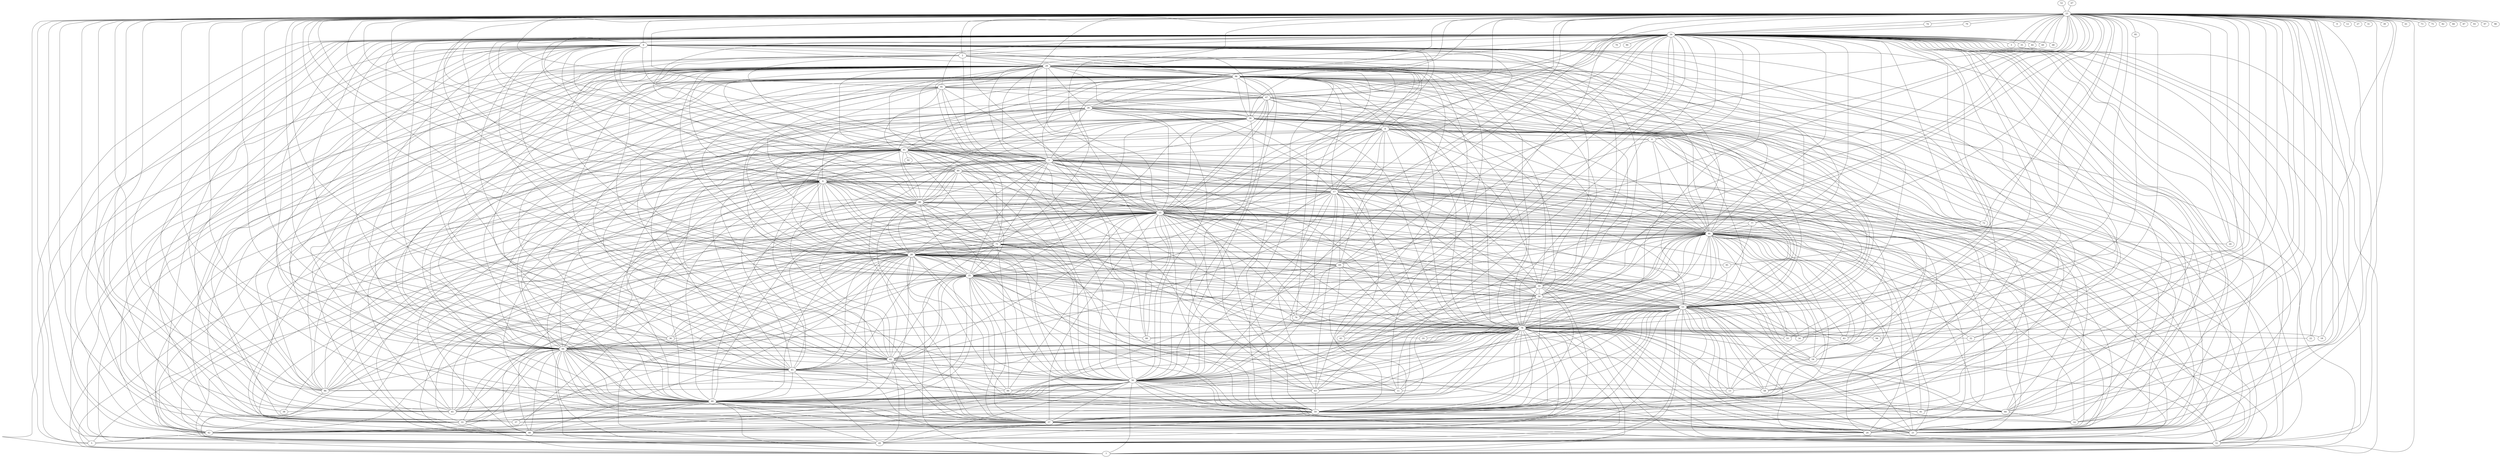graph G {
0;
1;
2;
3;
4;
5;
6;
7;
8;
9;
10;
11;
12;
13;
14;
15;
16;
17;
18;
19;
20;
21;
22;
23;
24;
25;
26;
27;
28;
29;
30;
31;
32;
33;
34;
35;
36;
37;
38;
39;
40;
41;
42;
43;
44;
45;
46;
47;
48;
49;
50;
51;
52;
53;
54;
55;
56;
57;
58;
59;
60;
61;
62;
63;
64;
65;
66;
67;
68;
69;
70;
71;
72;
73;
74;
75;
76;
77;
78;
79;
80;
81;
82;
83;
84;
85;
86;
87;
88;
89;
90;
91;
92;
93;
94;
95;
96;
97;
98;
99;
0--17 ;
0--28 ;
0--42 ;
0--30 ;
0--45 ;
0--49 ;
0--47 ;
0--10 ;
0--48 ;
0--24 ;
0--6 ;
0--2 ;
0--21 ;
0--71 ;
0--80 ;
0--86 ;
0--54 ;
1--25 ;
1--6 ;
1--59 ;
1--0 ;
1--17 ;
1--30 ;
1--91 ;
1--8 ;
1--45 ;
1--10 ;
1--2 ;
1--26 ;
1--21 ;
1--80 ;
1--57 ;
1--62 ;
1--86 ;
1--47 ;
1--64 ;
1--63 ;
1--14 ;
1--89 ;
2--29 ;
2--65 ;
4--41 ;
6--59 ;
6--51 ;
6--17 ;
6--57 ;
6--80 ;
6--30 ;
6--62 ;
6--33 ;
6--50 ;
6--48 ;
6--64 ;
6--91 ;
6--42 ;
6--71 ;
6--7 ;
8--34 ;
8--46 ;
8--57 ;
8--4 ;
8--69 ;
10--28 ;
10--50 ;
15--46 ;
15--29 ;
15--28 ;
15--53 ;
15--56 ;
15--96 ;
15--40 ;
15--66 ;
15--41 ;
15--1 ;
15--25 ;
15--6 ;
15--59 ;
15--0 ;
15--17 ;
15--57 ;
15--69 ;
15--30 ;
15--45 ;
15--71 ;
15--49 ;
15--62 ;
15--21 ;
15--8 ;
15--26 ;
15--48 ;
15--50 ;
15--47 ;
15--10 ;
15--38 ;
15--88 ;
15--24 ;
15--65 ;
15--86 ;
15--34 ;
15--72 ;
15--7 ;
15--33 ;
15--5 ;
15--2 ;
15--63 ;
15--91 ;
15--99 ;
15--11 ;
15--42 ;
15--13 ;
15--55 ;
15--54 ;
15--83 ;
15--89 ;
15--36 ;
15--77 ;
16--78 ;
16--15 ;
16--46 ;
16--29 ;
16--28 ;
16--53 ;
16--56 ;
16--96 ;
16--40 ;
16--66 ;
16--41 ;
16--1 ;
16--25 ;
16--6 ;
16--59 ;
16--0 ;
16--17 ;
16--57 ;
16--80 ;
16--30 ;
16--45 ;
16--71 ;
16--49 ;
16--62 ;
16--21 ;
16--8 ;
16--26 ;
16--48 ;
16--50 ;
16--47 ;
16--10 ;
16--42 ;
16--11 ;
16--24 ;
16--65 ;
16--86 ;
16--89 ;
16--91 ;
16--7 ;
16--33 ;
16--69 ;
16--2 ;
16--63 ;
16--64 ;
16--54 ;
16--70 ;
16--76 ;
16--3 ;
16--22 ;
16--36 ;
16--58 ;
16--99 ;
16--34 ;
16--81 ;
16--5 ;
16--32 ;
16--37 ;
16--88 ;
16--77 ;
16--55 ;
16--83 ;
16--14 ;
16--72 ;
16--18 ;
16--60 ;
16--20 ;
16--68 ;
16--90 ;
16--43 ;
16--44 ;
16--4 ;
16--51 ;
16--35 ;
17--48 ;
17--57 ;
17--21 ;
17--63 ;
17--26 ;
17--49 ;
17--51 ;
17--66 ;
17--76 ;
17--24 ;
17--45 ;
17--41 ;
17--50 ;
17--69 ;
17--80 ;
17--8 ;
21--59 ;
21--40 ;
21--80 ;
21--30 ;
21--49 ;
21--69 ;
23--16 ;
23--78 ;
23--15 ;
23--46 ;
23--29 ;
23--28 ;
23--53 ;
23--56 ;
23--96 ;
23--40 ;
23--66 ;
23--41 ;
23--1 ;
23--25 ;
23--6 ;
23--59 ;
23--0 ;
23--17 ;
23--57 ;
23--80 ;
23--30 ;
23--45 ;
23--71 ;
23--49 ;
23--62 ;
23--21 ;
23--8 ;
23--26 ;
23--48 ;
23--50 ;
23--47 ;
23--10 ;
23--51 ;
23--42 ;
23--24 ;
23--22 ;
23--91 ;
23--89 ;
23--86 ;
23--7 ;
23--69 ;
23--33 ;
23--2 ;
23--63 ;
23--64 ;
23--54 ;
23--11 ;
23--76 ;
23--4 ;
23--99 ;
23--58 ;
23--36 ;
23--14 ;
23--34 ;
23--55 ;
23--5 ;
23--88 ;
23--31 ;
23--13 ;
23--77 ;
23--83 ;
23--37 ;
23--32 ;
23--74 ;
23--18 ;
23--87 ;
23--38 ;
23--73 ;
23--20 ;
23--19 ;
23--3 ;
23--95 ;
23--39 ;
23--85 ;
23--79 ;
23--9 ;
23--68 ;
23--60 ;
23--94 ;
23--35 ;
23--12 ;
23--98 ;
23--97 ;
23--93 ;
23--65 ;
23--44 ;
23--84 ;
23--61 ;
23--27 ;
23--75 ;
23--82 ;
23--72 ;
23--81 ;
24--6 ;
24--25 ;
24--1 ;
25--6 ;
25--59 ;
25--0 ;
25--17 ;
25--57 ;
25--64 ;
25--26 ;
25--48 ;
25--88 ;
25--50 ;
25--71 ;
25--51 ;
25--8 ;
25--30 ;
25--99 ;
25--10 ;
25--7 ;
25--45 ;
25--33 ;
25--42 ;
26--41 ;
26--30 ;
26--80 ;
26--51 ;
26--57 ;
26--62 ;
28--53 ;
28--56 ;
28--96 ;
28--64 ;
28--66 ;
28--41 ;
28--1 ;
28--25 ;
28--6 ;
28--59 ;
28--7 ;
28--17 ;
28--57 ;
28--99 ;
28--30 ;
28--45 ;
28--89 ;
28--49 ;
28--2 ;
28--36 ;
28--8 ;
28--40 ;
28--65 ;
28--55 ;
28--48 ;
28--24 ;
28--21 ;
28--69 ;
28--51 ;
28--91 ;
28--86 ;
28--37 ;
28--4 ;
28--34 ;
28--42 ;
28--50 ;
28--11 ;
28--95 ;
29--28 ;
29--53 ;
29--56 ;
29--96 ;
29--40 ;
29--66 ;
29--41 ;
29--1 ;
29--25 ;
29--6 ;
29--59 ;
29--0 ;
29--17 ;
29--57 ;
29--80 ;
29--30 ;
29--45 ;
29--71 ;
29--49 ;
29--62 ;
29--21 ;
29--8 ;
29--26 ;
29--58 ;
29--50 ;
29--69 ;
29--10 ;
29--33 ;
29--65 ;
29--72 ;
29--51 ;
29--42 ;
29--37 ;
29--91 ;
29--7 ;
29--14 ;
29--86 ;
29--76 ;
29--63 ;
29--43 ;
29--36 ;
29--24 ;
29--48 ;
29--11 ;
29--64 ;
29--89 ;
30--45 ;
30--10 ;
30--8 ;
30--47 ;
33--7 ;
33--28 ;
33--96 ;
36--66 ;
40--66 ;
40--41 ;
40--1 ;
40--25 ;
40--6 ;
40--59 ;
40--0 ;
40--17 ;
40--57 ;
40--80 ;
40--91 ;
40--33 ;
40--47 ;
40--48 ;
40--8 ;
40--38 ;
40--64 ;
40--49 ;
40--81 ;
40--7 ;
40--71 ;
40--30 ;
40--50 ;
40--26 ;
40--10 ;
40--65 ;
41--1 ;
41--25 ;
41--6 ;
41--59 ;
41--0 ;
41--21 ;
41--57 ;
41--48 ;
41--30 ;
41--45 ;
41--71 ;
41--80 ;
41--62 ;
41--76 ;
41--42 ;
41--89 ;
41--65 ;
41--91 ;
41--2 ;
41--11 ;
41--47 ;
41--92 ;
42--51 ;
42--5 ;
42--40 ;
45--40 ;
45--6 ;
45--21 ;
45--56 ;
45--53 ;
45--8 ;
45--49 ;
46--29 ;
46--28 ;
46--53 ;
46--56 ;
46--96 ;
46--40 ;
46--66 ;
46--41 ;
46--1 ;
46--25 ;
46--6 ;
46--59 ;
46--0 ;
46--17 ;
46--57 ;
46--54 ;
46--30 ;
46--45 ;
46--71 ;
46--32 ;
46--62 ;
46--83 ;
46--36 ;
46--26 ;
46--10 ;
46--50 ;
46--48 ;
46--81 ;
46--4 ;
46--21 ;
46--24 ;
46--42 ;
46--20 ;
46--47 ;
46--88 ;
46--7 ;
46--91 ;
46--19 ;
46--2 ;
46--55 ;
46--14 ;
46--80 ;
46--89 ;
46--13 ;
46--65 ;
46--58 ;
46--51 ;
46--49 ;
46--64 ;
47--56 ;
47--26 ;
47--29 ;
47--53 ;
47--28 ;
48--49 ;
48--47 ;
49--41 ;
49--1 ;
49--8 ;
50--0 ;
50--41 ;
50--71 ;
50--53 ;
50--51 ;
50--47 ;
51--15 ;
51--56 ;
51--91 ;
51--40 ;
51--7 ;
52--23 ;
53--56 ;
53--96 ;
53--40 ;
53--66 ;
53--41 ;
53--1 ;
53--25 ;
53--6 ;
53--59 ;
53--0 ;
53--17 ;
53--57 ;
53--14 ;
53--58 ;
53--48 ;
53--51 ;
53--49 ;
53--63 ;
53--21 ;
53--30 ;
53--26 ;
53--80 ;
53--13 ;
53--99 ;
53--34 ;
53--42 ;
53--24 ;
53--89 ;
53--64 ;
53--10 ;
53--11 ;
53--7 ;
53--8 ;
53--33 ;
53--71 ;
53--2 ;
53--4 ;
53--69 ;
53--55 ;
53--76 ;
54--53 ;
54--59 ;
54--78 ;
54--89 ;
56--96 ;
56--40 ;
56--66 ;
56--41 ;
56--1 ;
56--25 ;
56--6 ;
56--59 ;
56--0 ;
56--17 ;
56--57 ;
56--69 ;
56--13 ;
56--11 ;
56--24 ;
56--91 ;
56--76 ;
56--21 ;
56--89 ;
56--50 ;
56--48 ;
56--58 ;
56--26 ;
56--10 ;
56--2 ;
56--30 ;
56--49 ;
56--65 ;
56--8 ;
56--7 ;
56--63 ;
56--99 ;
56--42 ;
56--33 ;
56--62 ;
56--86 ;
57--62 ;
57--42 ;
57--10 ;
57--51 ;
57--80 ;
57--48 ;
57--30 ;
57--47 ;
57--71 ;
57--21 ;
57--49 ;
57--24 ;
58--28 ;
59--0 ;
59--17 ;
59--69 ;
59--33 ;
59--57 ;
59--45 ;
59--71 ;
59--62 ;
59--48 ;
59--26 ;
59--50 ;
59--49 ;
59--10 ;
59--37 ;
59--80 ;
59--30 ;
59--63 ;
59--24 ;
62--0 ;
62--45 ;
62--53 ;
62--28 ;
62--17 ;
62--49 ;
62--25 ;
63--40 ;
63--6 ;
63--46 ;
64--14 ;
65--6 ;
65--0 ;
65--66 ;
65--45 ;
66--41 ;
66--1 ;
66--25 ;
66--6 ;
66--59 ;
66--0 ;
66--42 ;
66--57 ;
66--2 ;
66--26 ;
66--45 ;
66--54 ;
66--49 ;
66--10 ;
66--86 ;
66--7 ;
66--21 ;
66--62 ;
66--48 ;
66--69 ;
66--91 ;
66--8 ;
66--30 ;
66--33 ;
66--64 ;
67--23 ;
69--25 ;
69--65 ;
71--28 ;
71--56 ;
71--1 ;
71--30 ;
71--62 ;
71--69 ;
71--86 ;
71--33 ;
71--45 ;
74--16 ;
76--78 ;
76--15 ;
77--46 ;
78--15 ;
78--46 ;
78--29 ;
78--28 ;
78--53 ;
78--56 ;
78--96 ;
78--40 ;
78--66 ;
78--41 ;
78--1 ;
78--25 ;
78--6 ;
78--59 ;
78--0 ;
78--17 ;
78--57 ;
78--80 ;
78--30 ;
78--45 ;
78--71 ;
78--49 ;
78--62 ;
78--21 ;
78--8 ;
78--26 ;
78--48 ;
78--50 ;
78--47 ;
78--10 ;
78--51 ;
78--13 ;
78--24 ;
78--65 ;
78--91 ;
78--55 ;
78--86 ;
78--43 ;
78--69 ;
78--33 ;
78--2 ;
78--63 ;
78--64 ;
78--4 ;
78--11 ;
78--89 ;
78--19 ;
78--7 ;
78--58 ;
78--36 ;
78--81 ;
78--34 ;
78--99 ;
78--5 ;
78--88 ;
78--42 ;
78--18 ;
78--77 ;
78--83 ;
78--37 ;
78--22 ;
78--14 ;
78--32 ;
78--94 ;
79--16 ;
80--30 ;
80--45 ;
80--28 ;
80--25 ;
80--56 ;
80--86 ;
80--66 ;
80--15 ;
80--89 ;
80--62 ;
80--24 ;
85--78 ;
86--17 ;
86--41 ;
86--49 ;
86--6 ;
89--40 ;
89--6 ;
89--66 ;
89--57 ;
91--65 ;
91--47 ;
96--40 ;
96--66 ;
96--41 ;
96--49 ;
96--25 ;
96--6 ;
96--59 ;
96--0 ;
96--17 ;
96--57 ;
96--62 ;
96--8 ;
96--45 ;
96--71 ;
96--10 ;
96--80 ;
96--21 ;
96--2 ;
96--30 ;
96--7 ;
96--47 ;
96--26 ;
96--1 ;
96--48 ;
96--63 ;
96--64 ;
96--5 ;
96--91 ;
96--24 ;
96--54 ;
96--50 ;
96--42 ;
96--86 ;
}
